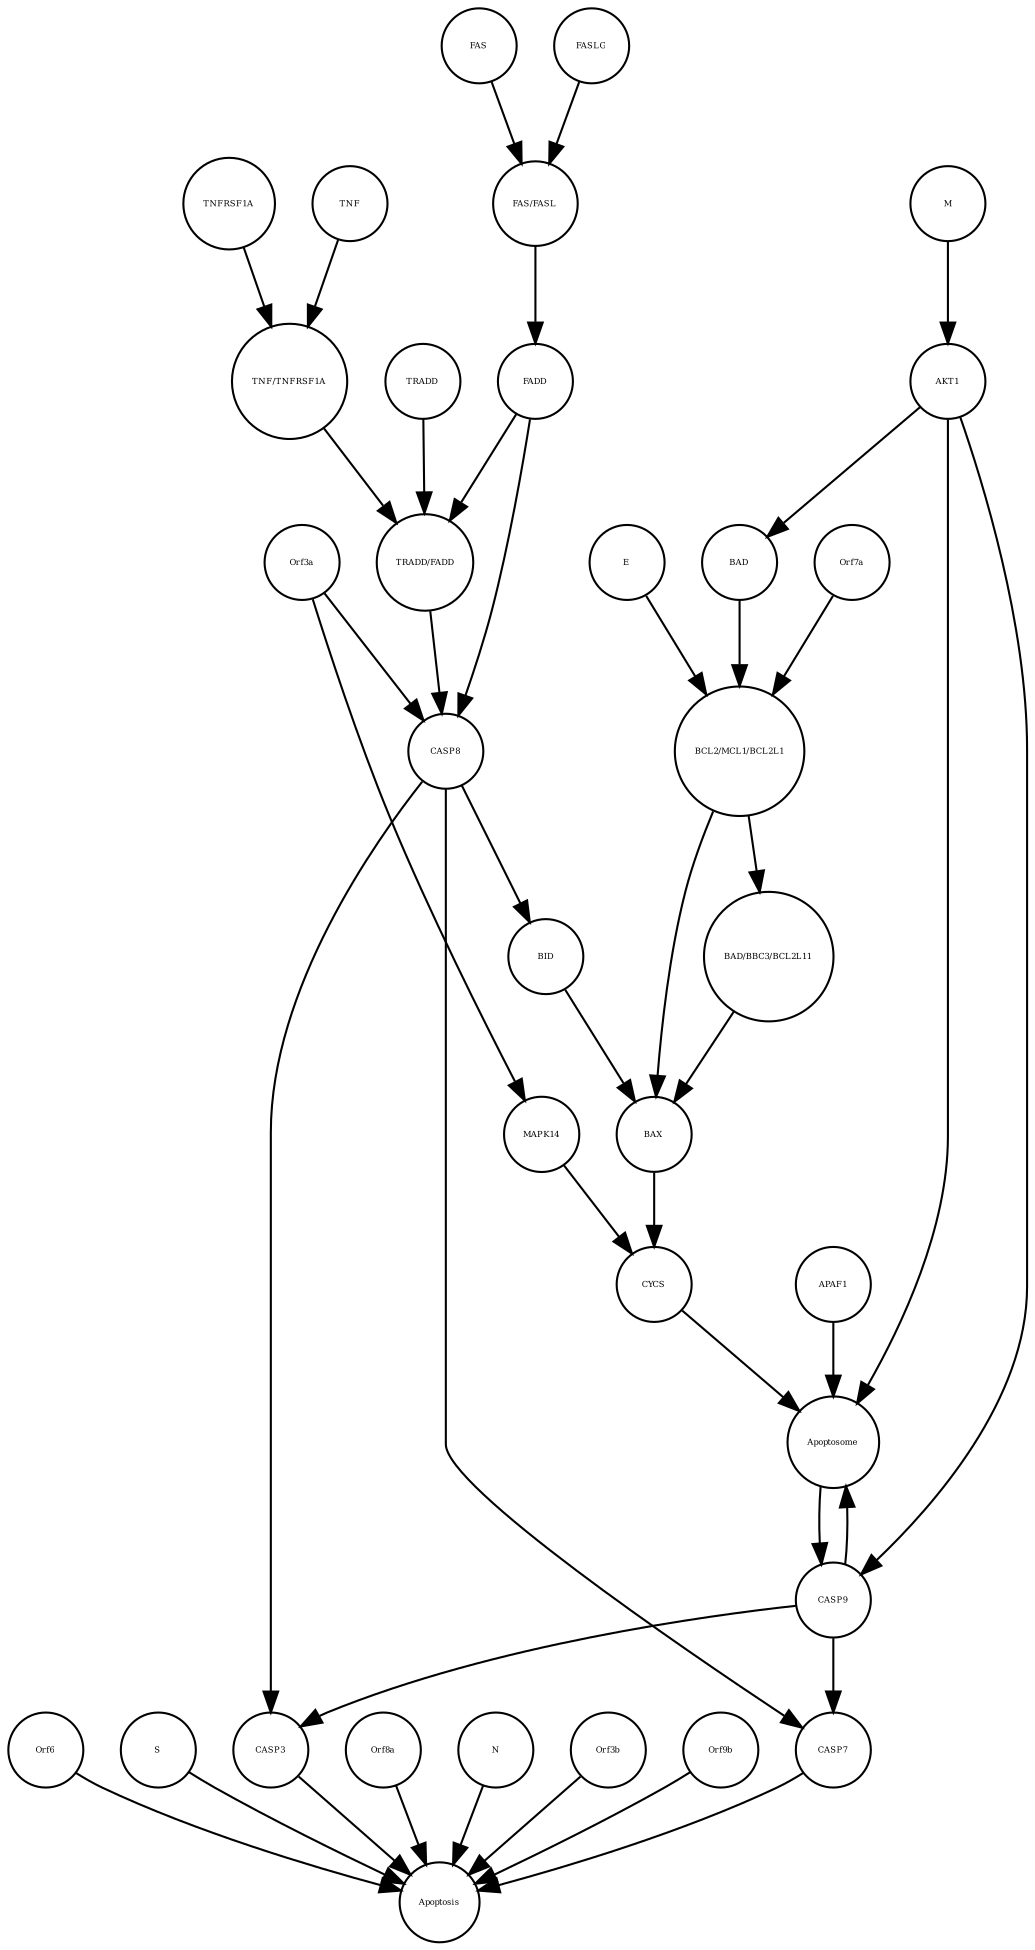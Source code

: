 strict digraph  {
Orf6 [annotation="urn_miriam_uniprot_P59634|urn_miriam_ncbigene_1489673", bipartite=0, cls=macromolecule, fontsize=4, label=Orf6, shape=circle];
Apoptosis [annotation="urn_miriam_pubmed_31226023|urn_miriam_mesh_D017209|urn_miriam_doi_10.1007%2Fs10495-021-01656-2", bipartite=0, cls=phenotype, fontsize=4, label=Apoptosis, shape=circle];
S [annotation="urn_miriam_ncbigene_1489668|urn_miriam_uniprot_P59594|urn_miriam_hgnc.symbol_S|urn_miriam_pubmed_32275855|urn_miriam_pubmed_32155444|urn_miriam_pubmed_32075877|urn_miriam_pubmed_32225176", bipartite=0, cls=macromolecule, fontsize=4, label=S, shape=circle];
CASP3 [annotation=urn_miriam_pubmed_32555321, bipartite=0, cls=macromolecule, fontsize=4, label=CASP3, shape=circle];
Orf8a [annotation="urn_miriam_uniprot_Q7TFA0|urn_miriam_ncbigene_1489676", bipartite=0, cls=macromolecule, fontsize=4, label=Orf8a, shape=circle];
N [annotation="urn_miriam_hgnc.symbol_N|urn_miriam_uniprot_P59595|urn_miriam_ncbigene_1489678|urn_miriam_pubmed_16845612|urn_miriam_pubmed_16112641|urn_miriam_pubmed_32416961|urn_miriam_pubmed_32363136|urn_miriam_pubmed_32654247|urn_miriam_pubmed_33264373", bipartite=0, cls=macromolecule, fontsize=4, label=N, shape=circle];
Orf3b [annotation="urn_miriam_uniprot_P59633|urn_miriam_ncbigene_1489670", bipartite=0, cls=macromolecule, fontsize=4, label=Orf3b, shape=circle];
Orf9b [annotation="urn_miriam_ncbigene_1489679|urn_miriam_uniprot_P59636", bipartite=0, cls=macromolecule, fontsize=4, label=Orf9b, shape=circle];
CASP7 [annotation="", bipartite=0, cls=macromolecule, fontsize=4, label=CASP7, shape=circle];
"TNF/TNFRSF1A" [annotation="", bipartite=0, cls=complex, fontsize=4, label="TNF/TNFRSF1A", shape=circle];
Orf7a [annotation="urn_miriam_hgnc.symbol_ORF7a|urn_miriam_uniprot_Q19QW4|urn_miriam_ncbigene_1489674", bipartite=0, cls=macromolecule, fontsize=4, label=Orf7a, shape=circle];
FAS [annotation="urn_miriam_hgnc_11920|urn_miriam_uniprot_P25445|urn_miriam_refseq_NM_000043|urn_miriam_ensembl_ENSG00000026103|urn_miriam_ncbigene_355|urn_miriam_hgnc.symbol_FAS", bipartite=0, cls=macromolecule, fontsize=4, label=FAS, shape=circle];
BAX [annotation="", bipartite=0, cls=macromolecule, fontsize=4, label=BAX, shape=circle];
Apoptosome [annotation="", bipartite=0, cls=complex, fontsize=4, label=Apoptosome, shape=circle];
BAD [annotation="", bipartite=0, cls=macromolecule, fontsize=4, label=BAD, shape=circle];
CASP8 [annotation="urn_miriam_hgnc_1509|urn_miriam_hgnc.symbol_CASP8|urn_miriam_doi_10.1038%2Fs41392-020-00334-0|urn_miriam_uniprot_Q14790|urn_miriam_ncbigene_841|urn_miriam_ec-code_3.4.22.61|urn_miriam_refseq_NM_001228|urn_miriam_ensembl_ENSG00000064012", bipartite=0, cls=macromolecule, fontsize=4, label=CASP8, shape=circle];
"TRADD/FADD" [annotation="", bipartite=0, cls=complex, fontsize=4, label="TRADD/FADD", shape=circle];
CYCS [annotation="urn_miriam_hgnc_19986|urn_miriam_uniprot_P99999|urn_miriam_ncbigene_54205|urn_miriam_hgnc.symbol_CYCS|urn_miriam_ensembl_ENSG00000172115|urn_miriam_refseq_NM_018947", bipartite=0, cls=macromolecule, fontsize=4, label=CYCS, shape=circle];
"BCL2/MCL1/BCL2L1" [annotation="", bipartite=0, cls=complex, fontsize=4, label="BCL2/MCL1/BCL2L1", shape=circle];
Orf3a [annotation="urn_miriam_uniprot_P59637|urn_miriam_ncbigene_1489671|urn_miriam_hgnc.symbol_E|urn_miriam_pubmed_33100263|urn_miriam_pubmed_32555321|urn_miriam_ncbiprotein_YP_009724391.1", bipartite=0, cls=macromolecule, fontsize=4, label=Orf3a, shape=circle];
FADD [annotation="", bipartite=0, cls=macromolecule, fontsize=4, label=FADD, shape=circle];
M [annotation="urn_miriam_ncbiprotein_APO40582|urn_miriam_pubmed_16845612", bipartite=0, cls=macromolecule, fontsize=4, label=M, shape=circle];
MAPK14 [annotation="", bipartite=0, cls=macromolecule, fontsize=4, label=MAPK14, shape=circle];
E [annotation="urn_miriam_uniprot_P59637|urn_miriam_ncbigene_1489671|urn_miriam_hgnc.symbol_E|urn_miriam_pubmed_32785274|urn_miriam_pubmed_32818817", bipartite=0, cls=macromolecule, fontsize=4, label=E, shape=circle];
"FAS/FASL" [annotation="", bipartite=0, cls=complex, fontsize=4, label="FAS/FASL", shape=circle];
TRADD [annotation="urn_miriam_ncbigene_8717|urn_miriam_ensembl_ENSG00000102871|urn_miriam_refseq_NM_001323552|urn_miriam_uniprot_Q15628|urn_miriam_hgnc_12030|urn_miriam_hgnc.symbol_TRADD", bipartite=0, cls=macromolecule, fontsize=4, label=TRADD, shape=circle];
TNFRSF1A [annotation="urn_miriam_ncbigene_7132|urn_miriam_refseq_NM_001065|urn_miriam_ensembl_ENSG00000067182|urn_miriam_uniprot_P19438|urn_miriam_hgnc.symbol_TNFRSF1A|urn_miriam_hgnc_11916", bipartite=0, cls=macromolecule, fontsize=4, label=TNFRSF1A, shape=circle];
APAF1 [annotation="urn_miriam_ncbigene_317|urn_miriam_hgnc_576|urn_miriam_refseq_NM_181861.1|urn_miriam_hgnc.symbol_APAF1|urn_miriam_uniprot_O14727|urn_miriam_ensembl_ENSG00000120868", bipartite=0, cls=macromolecule, fontsize=4, label=APAF1, shape=circle];
AKT1 [annotation="", bipartite=0, cls=macromolecule, fontsize=4, label=AKT1, shape=circle];
TNF [annotation="urn_miriam_refseq_NM_000594|urn_miriam_hgnc.symbol_TNF|urn_miriam_uniprot_P01375|urn_miriam_hgnc_11892|urn_miriam_ncbigene_7124|urn_miriam_ensembl_ENSG00000232810", bipartite=0, cls=macromolecule, fontsize=4, label=TNF, shape=circle];
BID [annotation="", bipartite=0, cls=macromolecule, fontsize=4, label=BID, shape=circle];
FASLG [annotation="urn_miriam_hgnc.symbol_FASLG|urn_miriam_ncbigene_356|urn_miriam_refseq_NM_000639|urn_miriam_ensembl_ENSG00000117560|urn_miriam_uniprot_P48023|urn_miriam_hgnc_11936|urn_miriam_doi_10.1101%2F2020.12.04.412494", bipartite=0, cls=macromolecule, fontsize=4, label=FASLG, shape=circle];
"BAD/BBC3/BCL2L11" [annotation="", bipartite=0, cls=complex, fontsize=4, label="BAD/BBC3/BCL2L11", shape=circle];
CASP9 [annotation="", bipartite=0, cls=macromolecule, fontsize=4, label=CASP9, shape=circle];
Orf6 -> Apoptosis  [annotation="", interaction_type=stimulation];
S -> Apoptosis  [annotation="", interaction_type=stimulation];
CASP3 -> Apoptosis  [annotation="", interaction_type=stimulation];
Orf8a -> Apoptosis  [annotation="", interaction_type=stimulation];
N -> Apoptosis  [annotation="", interaction_type=stimulation];
Orf3b -> Apoptosis  [annotation="", interaction_type=stimulation];
Orf9b -> Apoptosis  [annotation="", interaction_type=stimulation];
CASP7 -> Apoptosis  [annotation="", interaction_type=stimulation];
"TNF/TNFRSF1A" -> "TRADD/FADD"  [annotation="urn_miriam_kegg.pathway_hsa04210", interaction_type=catalysis];
Orf7a -> "BCL2/MCL1/BCL2L1"  [annotation="urn_miriam_taxonomy_694009|urn_miriam_pubmed_15694340|urn_miriam_kegg.pathway_hsa04210|urn_miriam_pubmed_17428862", interaction_type=inhibition];
FAS -> "FAS/FASL"  [annotation="", interaction_type=production];
BAX -> CYCS  [annotation="urn_miriam_pubmed_31226023|urn_miriam_kegg.pathway_hsa04210", interaction_type=catalysis];
Apoptosome -> CASP9  [annotation="urn_miriam_pubmed_31226023|urn_miriam_kegg.pathway_hsa04210", interaction_type=catalysis];
BAD -> "BCL2/MCL1/BCL2L1"  [annotation="urn_miriam_taxonomy_694009|urn_miriam_pubmed_15694340|urn_miriam_kegg.pathway_hsa04210|urn_miriam_pubmed_17428862", interaction_type=inhibition];
CASP8 -> BID  [annotation="urn_miriam_pubmed_31226023|urn_miriam_kegg.pathway_hsa04210", interaction_type=catalysis];
CASP8 -> CASP3  [annotation="urn_miriam_pubmed_31226023|urn_miriam_kegg.pathway_hsa04210", interaction_type=catalysis];
CASP8 -> CASP7  [annotation="urn_miriam_pubmed_31226023|urn_miriam_kegg.pathway_hsa04210", interaction_type=catalysis];
"TRADD/FADD" -> CASP8  [annotation="urn_miriam_pubmed_31226023|urn_miriam_kegg.pathway_hsa04210|urn_miriam_pubmed_32555321|urn_miriam_taxonomy_2697049", interaction_type=catalysis];
CYCS -> Apoptosome  [annotation="", interaction_type=production];
"BCL2/MCL1/BCL2L1" -> "BAD/BBC3/BCL2L11"  [annotation=urn_miriam_pubmed_31226023, interaction_type=inhibition];
"BCL2/MCL1/BCL2L1" -> BAX  [annotation="urn_miriam_pubmed_31226023|urn_miriam_kegg.pathway_hsa04210", interaction_type=inhibition];
Orf3a -> MAPK14  [annotation="urn_miriam_pubmed_31226023|urn_miriam_taxonomy_227984", interaction_type=catalysis];
Orf3a -> CASP8  [annotation="urn_miriam_pubmed_31226023|urn_miriam_kegg.pathway_hsa04210|urn_miriam_pubmed_32555321|urn_miriam_taxonomy_2697049", interaction_type=catalysis];
FADD -> CASP8  [annotation="urn_miriam_pubmed_31226023|urn_miriam_kegg.pathway_hsa04210|urn_miriam_pubmed_32555321|urn_miriam_taxonomy_2697049", interaction_type=catalysis];
FADD -> "TRADD/FADD"  [annotation="", interaction_type=production];
M -> AKT1  [annotation="urn_miriam_pubmed_31226023|urn_miriam_taxonomy_227984", interaction_type=inhibition];
MAPK14 -> CYCS  [annotation="urn_miriam_pubmed_31226023|urn_miriam_kegg.pathway_hsa04210", interaction_type=catalysis];
E -> "BCL2/MCL1/BCL2L1"  [annotation="urn_miriam_taxonomy_694009|urn_miriam_pubmed_15694340|urn_miriam_kegg.pathway_hsa04210|urn_miriam_pubmed_17428862", interaction_type=inhibition];
"FAS/FASL" -> FADD  [annotation="urn_miriam_pubmed_31226023|urn_miriam_kegg.pathway_hsa04210", interaction_type=catalysis];
TRADD -> "TRADD/FADD"  [annotation="", interaction_type=production];
TNFRSF1A -> "TNF/TNFRSF1A"  [annotation="", interaction_type=production];
APAF1 -> Apoptosome  [annotation="", interaction_type=production];
AKT1 -> CASP9  [annotation="urn_miriam_pubmed_31226023|urn_miriam_kegg.pathway_hsa04210", interaction_type=inhibition];
AKT1 -> BAD  [annotation="urn_miriam_pubmed_15694340|urn_miriam_kegg.pathway_hsa04210", interaction_type=inhibition];
AKT1 -> Apoptosome  [annotation="urn_miriam_pubmed_31226023|urn_miriam_kegg.pathway_hsa04210", interaction_type=inhibition];
TNF -> "TNF/TNFRSF1A"  [annotation="", interaction_type=production];
BID -> BAX  [annotation="urn_miriam_pubmed_31226023|urn_miriam_kegg.pathway_hsa04210", interaction_type=catalysis];
FASLG -> "FAS/FASL"  [annotation="", interaction_type=production];
"BAD/BBC3/BCL2L11" -> BAX  [annotation="urn_miriam_pubmed_31226023|urn_miriam_kegg.pathway_hsa04210", interaction_type=catalysis];
CASP9 -> CASP3  [annotation="urn_miriam_pubmed_31226023|urn_miriam_kegg.pathway_hsa04210", interaction_type=catalysis];
CASP9 -> Apoptosome  [annotation="", interaction_type=production];
CASP9 -> CASP7  [annotation="urn_miriam_pubmed_31226023|urn_miriam_kegg.pathway_hsa04210", interaction_type=catalysis];
}
